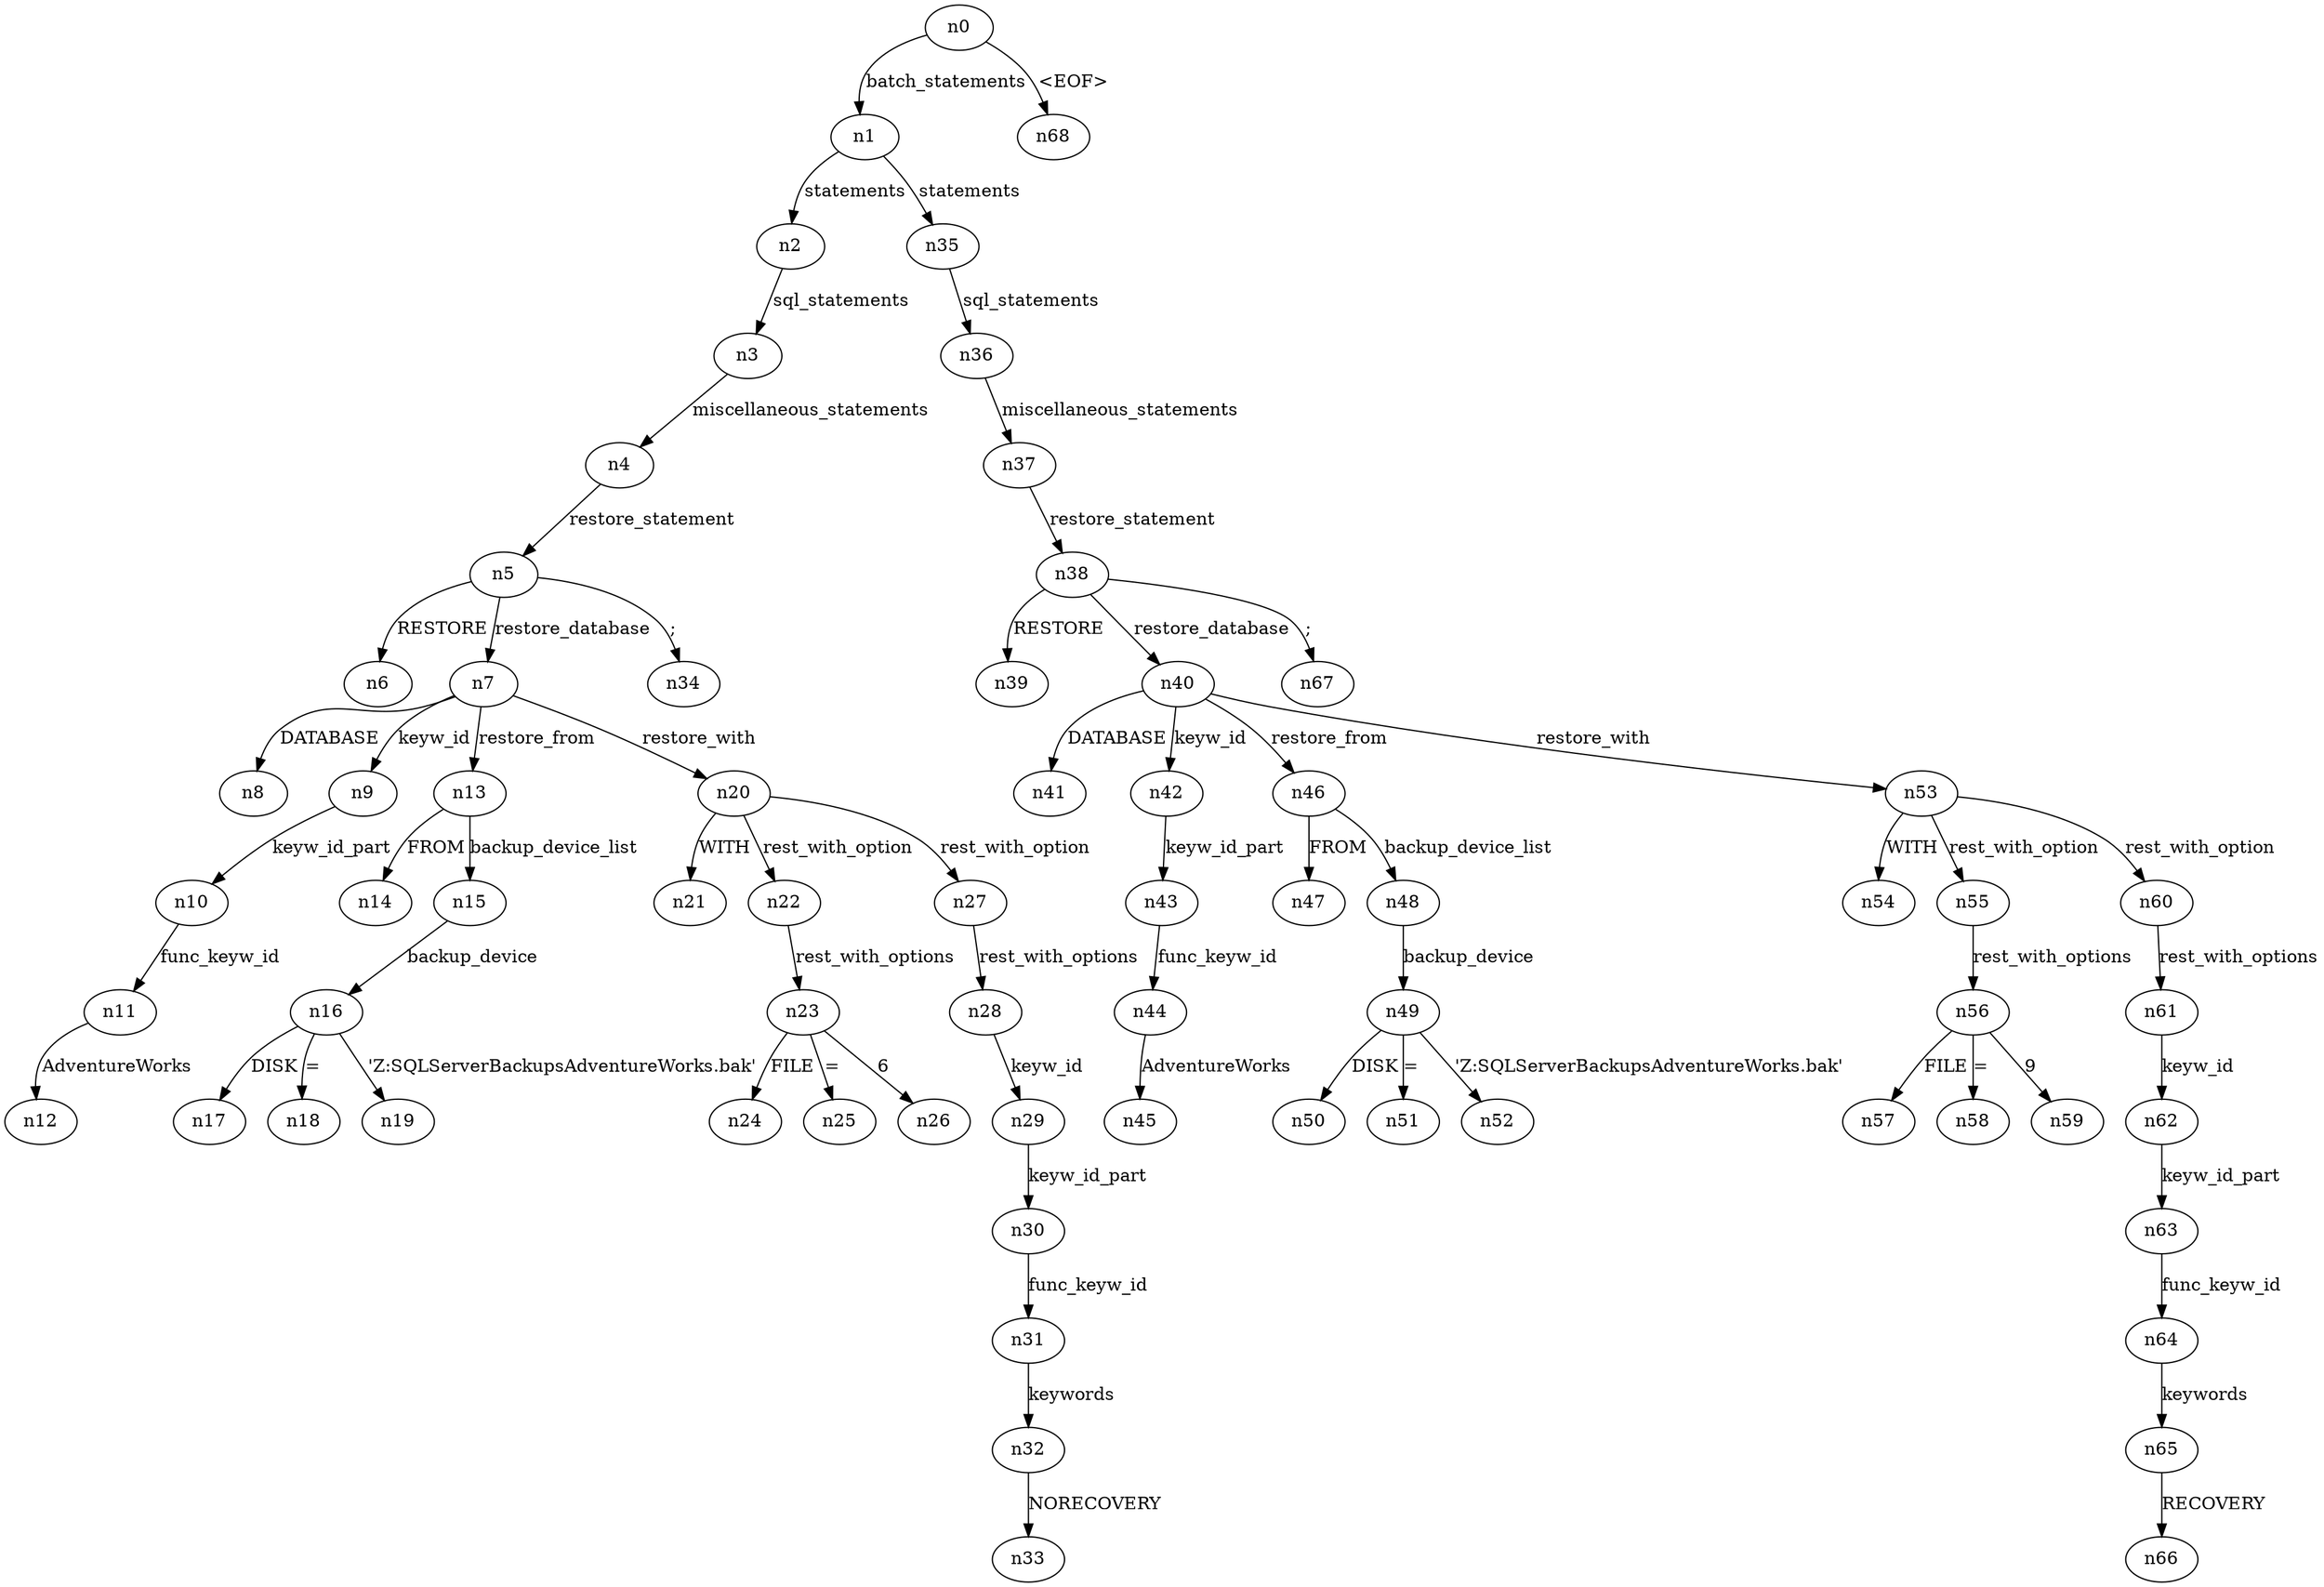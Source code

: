digraph ParseTree {
  n0 -> n1 [label="batch_statements"];
  n1 -> n2 [label="statements"];
  n2 -> n3 [label="sql_statements"];
  n3 -> n4 [label="miscellaneous_statements"];
  n4 -> n5 [label="restore_statement"];
  n5 -> n6 [label="RESTORE"];
  n5 -> n7 [label="restore_database"];
  n7 -> n8 [label="DATABASE"];
  n7 -> n9 [label="keyw_id"];
  n9 -> n10 [label="keyw_id_part"];
  n10 -> n11 [label="func_keyw_id"];
  n11 -> n12 [label="AdventureWorks"];
  n7 -> n13 [label="restore_from"];
  n13 -> n14 [label="FROM"];
  n13 -> n15 [label="backup_device_list"];
  n15 -> n16 [label="backup_device"];
  n16 -> n17 [label="DISK"];
  n16 -> n18 [label="="];
  n16 -> n19 [label="'Z:\SQLServerBackups\AdventureWorks.bak'"];
  n7 -> n20 [label="restore_with"];
  n20 -> n21 [label="WITH"];
  n20 -> n22 [label="rest_with_option"];
  n22 -> n23 [label="rest_with_options"];
  n23 -> n24 [label="FILE"];
  n23 -> n25 [label="="];
  n23 -> n26 [label="6"];
  n20 -> n27 [label="rest_with_option"];
  n27 -> n28 [label="rest_with_options"];
  n28 -> n29 [label="keyw_id"];
  n29 -> n30 [label="keyw_id_part"];
  n30 -> n31 [label="func_keyw_id"];
  n31 -> n32 [label="keywords"];
  n32 -> n33 [label="NORECOVERY"];
  n5 -> n34 [label=";"];
  n1 -> n35 [label="statements"];
  n35 -> n36 [label="sql_statements"];
  n36 -> n37 [label="miscellaneous_statements"];
  n37 -> n38 [label="restore_statement"];
  n38 -> n39 [label="RESTORE"];
  n38 -> n40 [label="restore_database"];
  n40 -> n41 [label="DATABASE"];
  n40 -> n42 [label="keyw_id"];
  n42 -> n43 [label="keyw_id_part"];
  n43 -> n44 [label="func_keyw_id"];
  n44 -> n45 [label="AdventureWorks"];
  n40 -> n46 [label="restore_from"];
  n46 -> n47 [label="FROM"];
  n46 -> n48 [label="backup_device_list"];
  n48 -> n49 [label="backup_device"];
  n49 -> n50 [label="DISK"];
  n49 -> n51 [label="="];
  n49 -> n52 [label="'Z:\SQLServerBackups\AdventureWorks.bak'"];
  n40 -> n53 [label="restore_with"];
  n53 -> n54 [label="WITH"];
  n53 -> n55 [label="rest_with_option"];
  n55 -> n56 [label="rest_with_options"];
  n56 -> n57 [label="FILE"];
  n56 -> n58 [label="="];
  n56 -> n59 [label="9"];
  n53 -> n60 [label="rest_with_option"];
  n60 -> n61 [label="rest_with_options"];
  n61 -> n62 [label="keyw_id"];
  n62 -> n63 [label="keyw_id_part"];
  n63 -> n64 [label="func_keyw_id"];
  n64 -> n65 [label="keywords"];
  n65 -> n66 [label="RECOVERY"];
  n38 -> n67 [label=";"];
  n0 -> n68 [label="<EOF>"];
}
